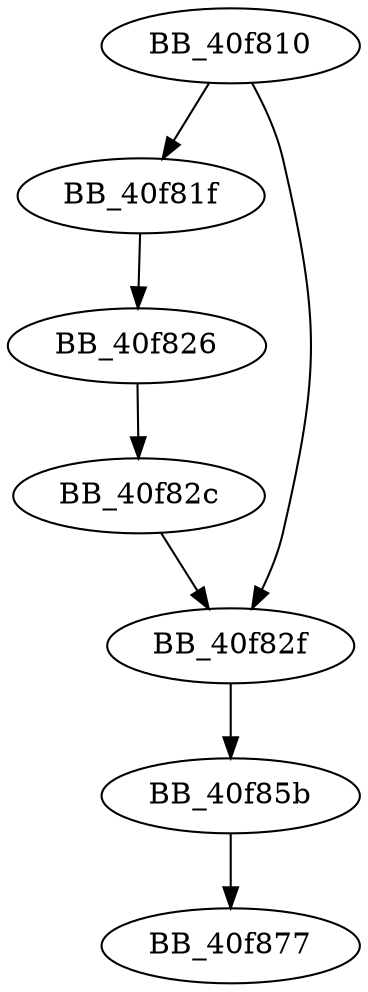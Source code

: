 DiGraph sub_40F810{
BB_40f810->BB_40f81f
BB_40f810->BB_40f82f
BB_40f81f->BB_40f826
BB_40f826->BB_40f82c
BB_40f82c->BB_40f82f
BB_40f82f->BB_40f85b
BB_40f85b->BB_40f877
}
